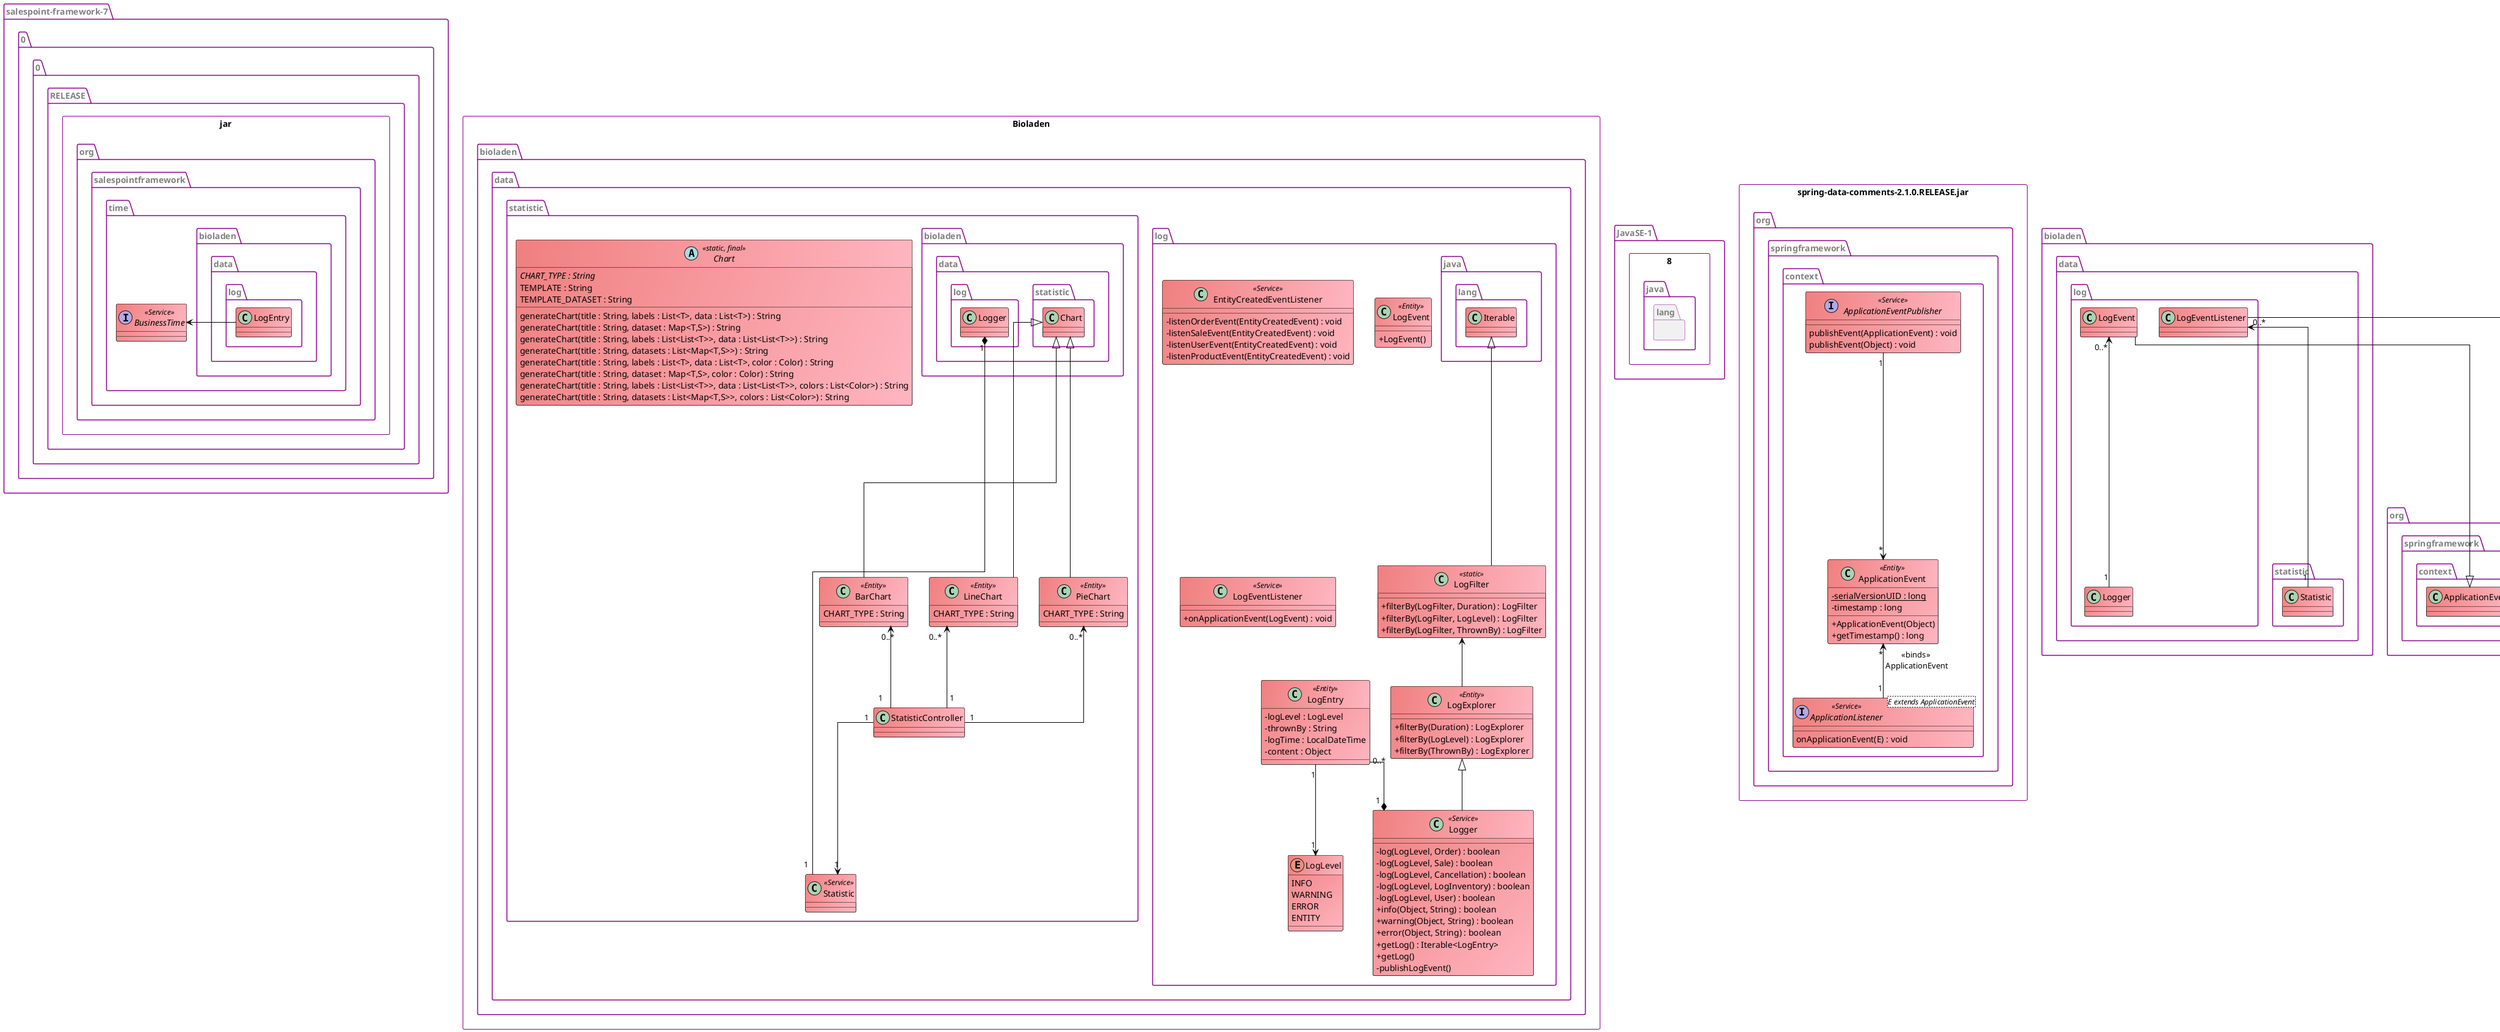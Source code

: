 @startuml

skinparam class {
	BackgroundColor #LightCoral/LightPink
    BorderColor Black
    ArrowColor  Black
}

skinparam package {
    FontColor Grey
    BorderColor DarkMagenta
}

skinparam classAttributeIconSize 0
skinparam linetype ortho

rectangle JavaSE-1.8{
    namespace java.lang {

    }
}


rectangle Bioladen {
    namespace bioladen.data.log {

        class Logger <<Service>> {
            -log(LogLevel, Order) : boolean
            -log(LogLevel, Sale) : boolean
            -log(LogLevel, Cancellation) : boolean
            -log(LogLevel, LogInventory) : boolean
            -log(LogLevel, User) : boolean
            +info(Object, String) : boolean
            +warning(Object, String) : boolean
            +error(Object, String) : boolean
            +getLog() : Iterable<LogEntry>
            +getLog()
            -publishLogEvent()
        }

        class LogEntry <<Entity>> {
            -logLevel : LogLevel
            -thrownBy : String
            -logTime : LocalDateTime
            -content : Object
        }

        class EntityCreatedEventListener <<Service>> {
            -listenOrderEvent(EntityCreatedEvent) : void
            -listenSaleEvent(EntityCreatedEvent) : void
            -listenUserEvent(EntityCreatedEvent) : void
            -listenProductEvent(EntityCreatedEvent) : void
        }

        enum LogLevel {
            INFO
            WARNING
            ERROR
            ENTITY
        }


        class LogExplorer <<Entity>> {
            +filterBy(Duration) : LogExplorer
            +filterBy(LogLevel) : LogExplorer
            +filterBy(ThrownBy) : LogExplorer
        }

        class LogFilter <<static>> extends java.lang.Iterable  {
            +filterBy(LogFilter, Duration) : LogFilter
            +filterBy(LogFilter, LogLevel) : LogFilter
            +filterBy(LogFilter, ThrownBy) : LogFilter
        }



        class LogEvent <<Entity>> {
            +LogEvent()

        }

        class LogEventListener <<Service>> {
            +onApplicationEvent(LogEvent) : void
        }







        LogEntry "1" --> "1" LogLevel
        LogEntry "0..*" --* "1" Logger
        LogFilter <-- LogExplorer
        LogExplorer <|-- Logger

    }

    namespace bioladen.data.statistic {
       class StatisticController {

        }

        abstract class Chart <<static, final>>{
            {abstract} CHART_TYPE : String
            TEMPLATE : String
            TEMPLATE_DATASET : String
            generateChart(title : String, labels : List<T>, data : List<T>) : String
            generateChart(title : String, dataset : Map<T,S>) : String
            generateChart(title : String, labels : List<List<T>>, data : List<List<T>>) : String
            generateChart(title : String, datasets : List<Map<T,S>>) : String
            generateChart(title : String, labels : List<T>, data : List<T>, color : Color) : String
            generateChart(title : String, dataset : Map<T,S>, color : Color) : String
            generateChart(title : String, labels : List<List<T>>, data : List<List<T>>, colors : List<Color>) : String
            generateChart(title : String, datasets : List<Map<T,S>>, colors : List<Color>) : String
        }

        class BarChart <<Entity>> extends bioladen.data.statistic.Chart {
            CHART_TYPE : String
        }

        class LineChart <<Entity>> extends bioladen.data.statistic.Chart {
            CHART_TYPE : String
        }

        class PieChart <<Entity>> extends bioladen.data.statistic.Chart  {
            CHART_TYPE : String
        }

        class Statistic <<Service>>{

        }

        PieChart "0..*" <-- "1" StatisticController
        LineChart "0..*" <-- "1" StatisticController
        BarChart "0..*" <-- "1" StatisticController
        StatisticController "1" --> "1" Statistic
        Statistic "1" --* "1" bioladen.data.log.Logger


    }






}

rectangle salespoint-framework-7.0.0.RELEASE.jar {
    namespace org.salespointframework.time {

        interface BusinessTime <<Service>> {

        }

        BusinessTime <-right- bioladen.data.log.LogEntry
    }
}


rectangle spring-data-comments-2.1.0.RELEASE.jar as spring {
    namespace org.springframework.context{

        class ApplicationEvent <<Entity>>{
            {static} - serialVersionUID : long
            - timestamp : long
            + ApplicationEvent(Object)
            + getTimestamp() : long
        }

        interface ApplicationEventPublisher <<Service>>{
            publishEvent(ApplicationEvent) : void
            publishEvent(Object) : void
        }

        interface ApplicationListener <E extends ApplicationEvent> <<Service>>{
            onApplicationEvent(E) : void
        }

        ApplicationEvent "*" <-- "1" ApplicationListener: <<binds>>\n ApplicationEvent
        ApplicationEventPublisher "1" --> "*" ApplicationEvent
    }

}

bioladen.data.log.LogEvent --|> org.springframework.context.ApplicationEvent
bioladen.data.log.LogEventListener --|> org.springframework.context.ApplicationListener
bioladen.data.log.LogEvent "0..*" <-- "1" bioladen.data.log.Logger
bioladen.data.log.LogEventListener "0..*" <-- "1" bioladen.data.statistic.Statistic


@enduml
